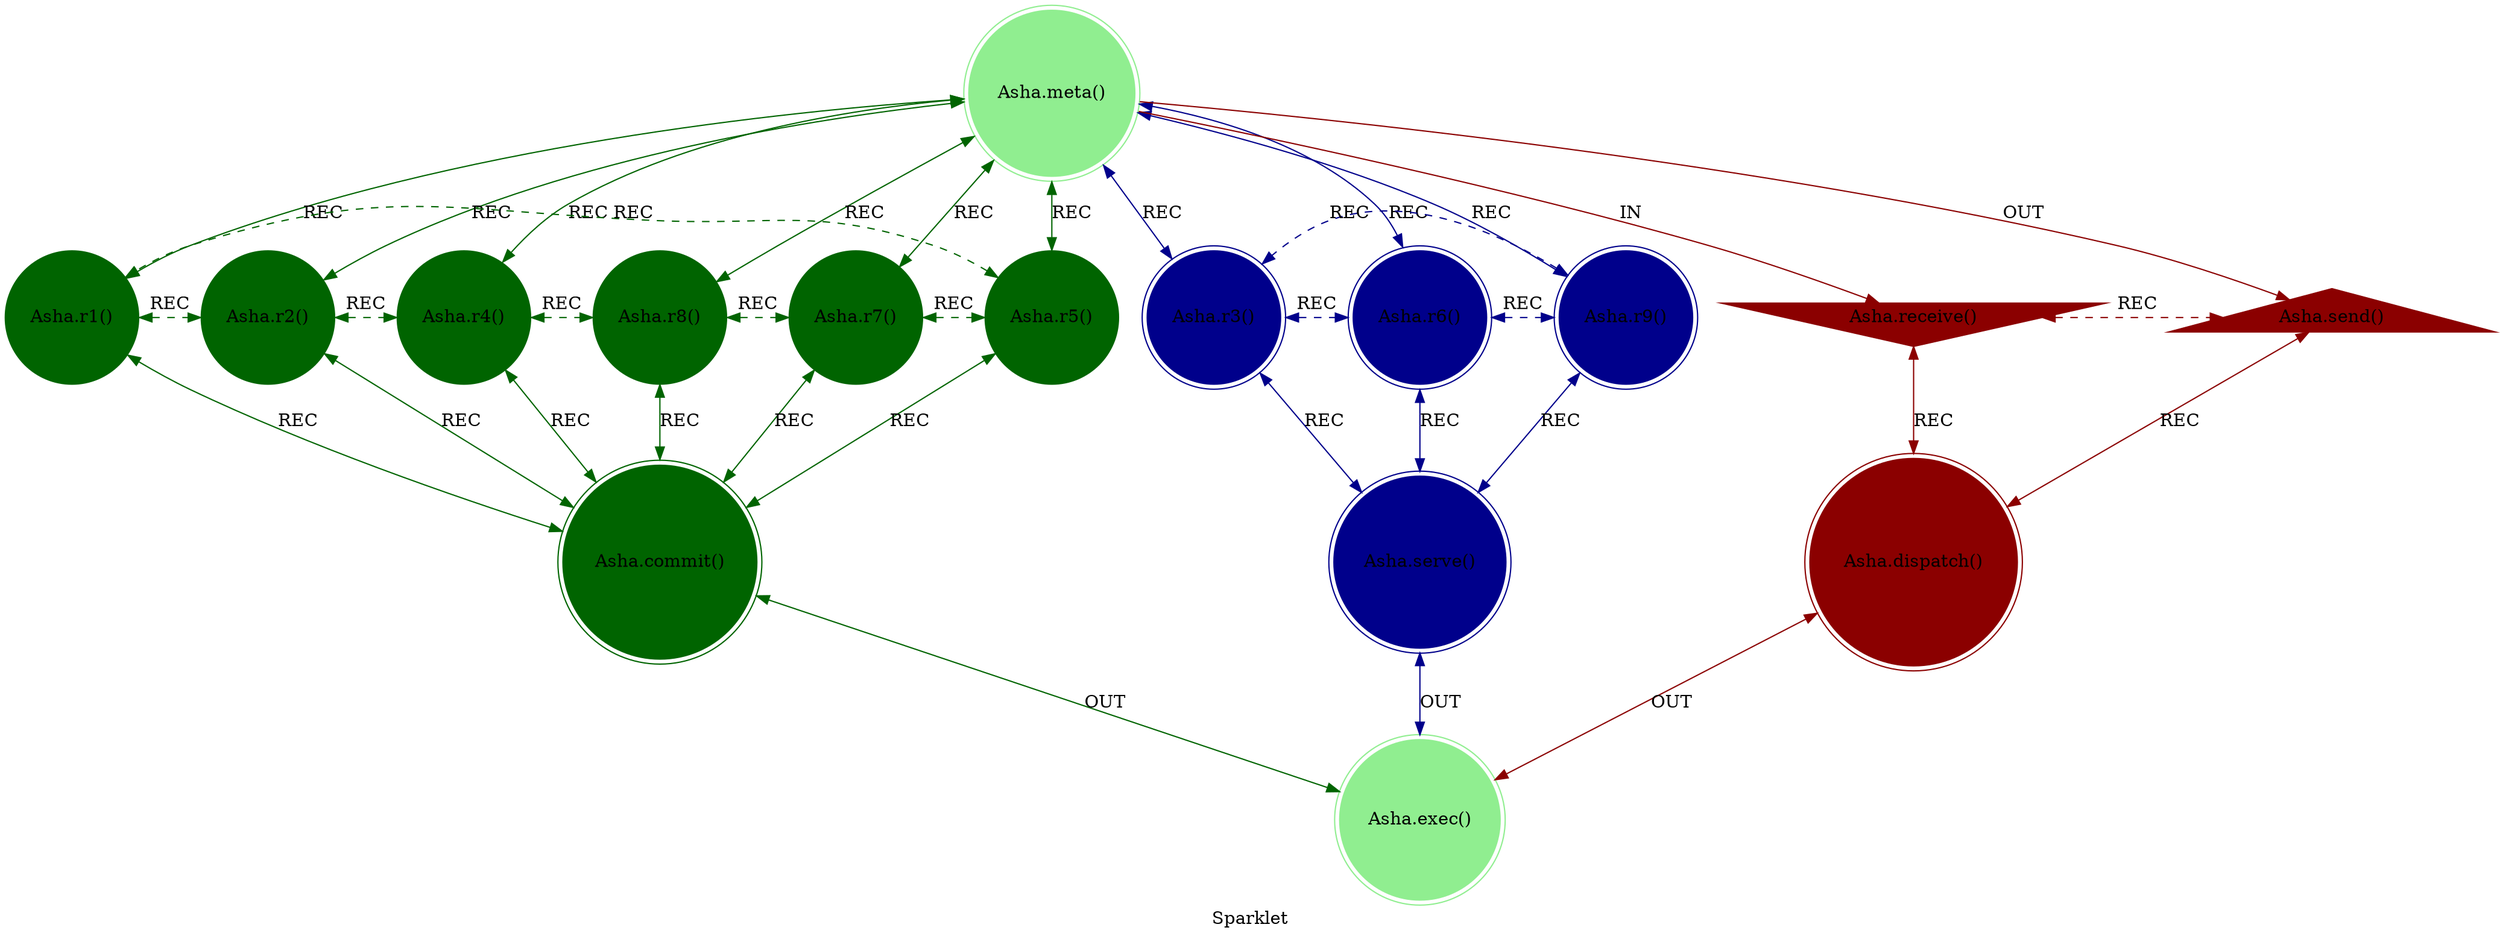 strict digraph Sparklet {
    label = "Sparklet";
    style = filled;
    color = lightgray;
    node [shape = circle; style = filled; color = lightgreen;];
    
    // The Axis A-0-B (In-Meta-Out).
    // The Sacred 3-6-9 (Boundary of Perception).
    // The Vortex 1-2-4-8-7-5 (Boundary of Comprehension).
    // The Router C-D-E
    // The Closure F
    asha_0_t [label = "Asha.meta()";comment = "";shape = doublecircle;];
    asha_1_t [label = "Asha.r1()";comment = "";shape = circle;color = darkgreen;];
    asha_2_t [label = "Asha.r2()";comment = "";shape = circle;color = darkgreen;];
    asha_4_t [label = "Asha.r4()";comment = "";shape = circle;color = darkgreen;];
    asha_8_t [label = "Asha.r8()";comment = "";shape = circle;color = darkgreen;];
    asha_7_t [label = "Asha.r7()";comment = "";shape = circle;color = darkgreen;];
    asha_5_t [label = "Asha.r5()";comment = "";shape = circle;color = darkgreen;];
    asha_3_t [label = "Asha.r3()";comment = "Clarity and Insight";shape = doublecircle;color = darkblue;];
    asha_6_t [label = "Asha.r6()";comment = "Integrity and Discernment";shape = doublecircle;color = darkblue;];
    asha_9_t [label = "Asha.r9()";comment = "Sincerity and Comprehension";shape = doublecircle;color = darkblue;];
    asha_a_t [label = "Asha.receive()";comment = "Truth";shape = invtriangle;color = darkred;];
    asha_b_t [label = "Asha.send()";comment = "Wisdom";shape = triangle;color = darkred;];
    asha_c_t [label = "Asha.dispatch()";comment = "";shape = doublecircle;color = darkred;];
    asha_d_t [label = "Asha.commit()";comment = "";shape = doublecircle;color = darkgreen;];
    asha_e_t [label = "Asha.serve()";comment = "";shape = doublecircle;color = darkblue;];
    asha_f_t [label = "Asha.exec()";comment = "";shape = doublecircle;];
    
    // IN = Input
    // OUT = Output
    // REC = Recursion
    asha_0_t -> asha_a_t [label = "IN"; color = darkred; comment = "";];
    asha_0_t -> asha_b_t [label = "OUT"; color = darkred; comment = "";];
    asha_0_t -> {asha_3_t asha_6_t asha_9_t} [label = "REC"; color = darkblue; comment = ""; dir = both;];
    asha_0_t -> {asha_1_t asha_2_t asha_4_t asha_8_t asha_7_t asha_5_t} [label = "REC"; color = darkgreen; comment = ""; dir = both;];
    
    {asha_a_t asha_b_t} -> asha_c_t [label = "REC"; color = darkred; comment = ""; dir = both;];
    {asha_1_t asha_2_t asha_4_t asha_8_t asha_7_t asha_5_t} -> asha_d_t [label = "REC"; color = darkgreen; comment = ""; dir = both;];
    {asha_3_t asha_6_t asha_9_t} -> asha_e_t [label = "REC"; color = darkblue; comment = ""; dir = both;];
    
    asha_1_t -> asha_2_t -> asha_4_t -> asha_8_t -> asha_7_t -> asha_5_t -> asha_1_t [label = "REC"; color = darkgreen; comment = ""; style = dashed; constraint = false; dir = both;];
    asha_3_t -> asha_6_t -> asha_9_t -> asha_3_t [label = "REC"; color = darkblue; comment = ""; style = dashed; constraint = false; dir = both;];
    asha_a_t -> asha_b_t [label = "REC"; color = darkred; comment = ""; constraint = false; style = dashed; dir = both;];
    
    asha_c_t -> asha_f_t [label = "OUT"; color = darkred; comment = ""; dir = both;];
    asha_d_t -> asha_f_t [label = "OUT"; color = darkgreen; comment = ""; dir = both;];
    asha_e_t -> asha_f_t [label = "OUT"; color = darkblue; comment = ""; dir = both;];
}